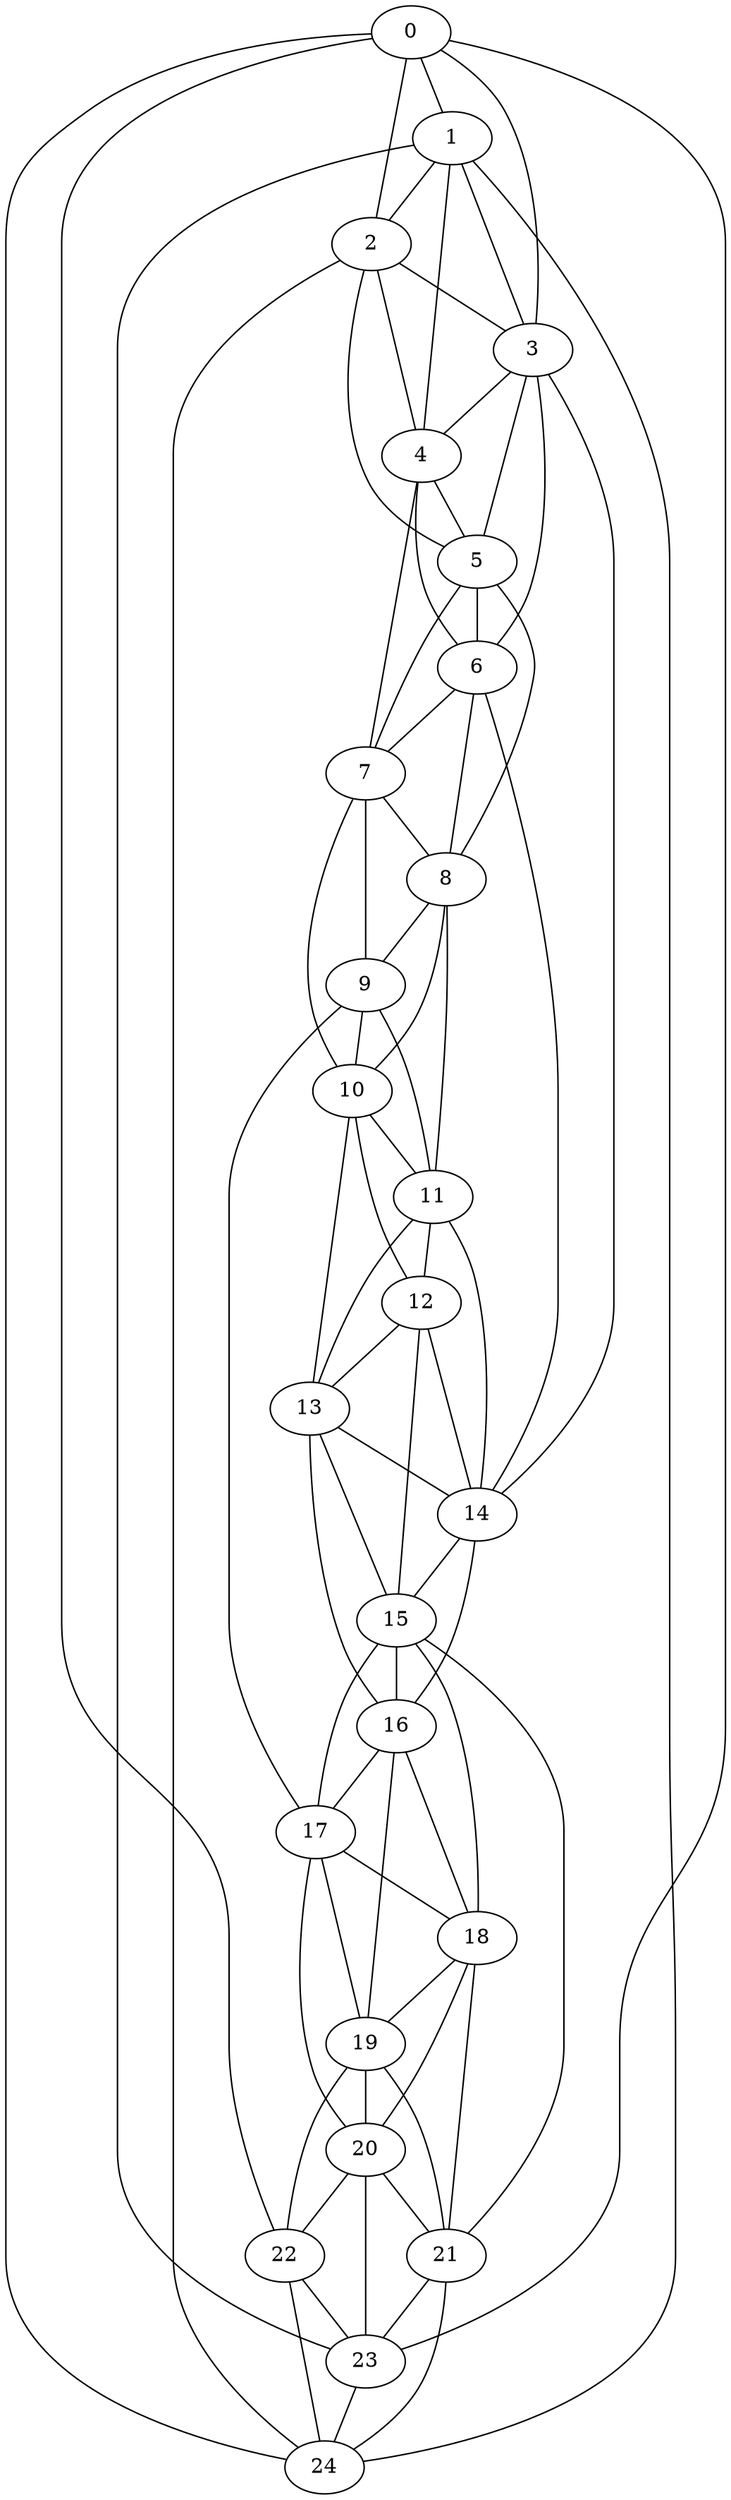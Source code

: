 strict graph "watts_strogatz_graph(25,6,0.1)" {
0;
1;
2;
3;
4;
5;
6;
7;
8;
9;
10;
11;
12;
13;
14;
15;
16;
17;
18;
19;
20;
21;
22;
23;
24;
0 -- 1  [is_available=True, prob="1.0"];
0 -- 2  [is_available=True, prob="0.0827772687191"];
0 -- 3  [is_available=True, prob="1.0"];
0 -- 22  [is_available=True, prob="0.729379797924"];
0 -- 23  [is_available=True, prob="0.625751326106"];
0 -- 24  [is_available=True, prob="0.672313766801"];
1 -- 2  [is_available=True, prob="0.622318115692"];
1 -- 3  [is_available=True, prob="1.0"];
1 -- 4  [is_available=True, prob="1.0"];
1 -- 23  [is_available=True, prob="0.530216182162"];
1 -- 24  [is_available=True, prob="0.263020729072"];
2 -- 3  [is_available=True, prob="0.553145680731"];
2 -- 4  [is_available=True, prob="0.959777308618"];
2 -- 5  [is_available=True, prob="1.0"];
2 -- 24  [is_available=True, prob="1.0"];
3 -- 4  [is_available=True, prob="0.995128908939"];
3 -- 5  [is_available=True, prob="0.814884227097"];
3 -- 6  [is_available=True, prob="0.789664762954"];
3 -- 14  [is_available=True, prob="0.924478770957"];
4 -- 5  [is_available=True, prob="0.962184942248"];
4 -- 6  [is_available=True, prob="0.609317864289"];
4 -- 7  [is_available=True, prob="0.106673787578"];
5 -- 6  [is_available=True, prob="0.322127695881"];
5 -- 7  [is_available=True, prob="0.698476799104"];
5 -- 8  [is_available=True, prob="0.251047831485"];
6 -- 7  [is_available=True, prob="0.394905658031"];
6 -- 8  [is_available=True, prob="1.0"];
6 -- 14  [is_available=True, prob="0.353234740806"];
7 -- 8  [is_available=True, prob="1.0"];
7 -- 9  [is_available=True, prob="0.95063430955"];
7 -- 10  [is_available=True, prob="0.63831433306"];
8 -- 9  [is_available=True, prob="0.204071823709"];
8 -- 10  [is_available=True, prob="1.0"];
8 -- 11  [is_available=True, prob="0.450552834731"];
9 -- 10  [is_available=True, prob="0.0539411961515"];
9 -- 11  [is_available=True, prob="0.23724281665"];
9 -- 17  [is_available=True, prob="0.748535983095"];
10 -- 11  [is_available=True, prob="0.892947752503"];
10 -- 12  [is_available=True, prob="0.195934340355"];
10 -- 13  [is_available=True, prob="0.986029751109"];
11 -- 12  [is_available=True, prob="0.453424538073"];
11 -- 13  [is_available=True, prob="0.840636155738"];
11 -- 14  [is_available=True, prob="0.0177971099974"];
12 -- 13  [is_available=True, prob="1.0"];
12 -- 14  [is_available=True, prob="1.0"];
12 -- 15  [is_available=True, prob="0.97260461364"];
13 -- 14  [is_available=True, prob="1.0"];
13 -- 15  [is_available=True, prob="0.252153207404"];
13 -- 16  [is_available=True, prob="1.0"];
14 -- 15  [is_available=True, prob="0.229562521048"];
14 -- 16  [is_available=True, prob="0.851818260475"];
15 -- 16  [is_available=True, prob="0.78068732829"];
15 -- 17  [is_available=True, prob="0.298946380437"];
15 -- 18  [is_available=True, prob="0.290997368673"];
15 -- 21  [is_available=True, prob="0.746265114954"];
16 -- 17  [is_available=True, prob="0.19140448714"];
16 -- 18  [is_available=True, prob="0.73136040776"];
16 -- 19  [is_available=True, prob="1.0"];
17 -- 18  [is_available=True, prob="0.529746963927"];
17 -- 19  [is_available=True, prob="0.723056716346"];
17 -- 20  [is_available=True, prob="0.406335351742"];
18 -- 19  [is_available=True, prob="0.650537938693"];
18 -- 20  [is_available=True, prob="0.683922206784"];
18 -- 21  [is_available=True, prob="0.162491177015"];
19 -- 20  [is_available=True, prob="0.409671782977"];
19 -- 21  [is_available=True, prob="0.80847188526"];
19 -- 22  [is_available=True, prob="0.454771161699"];
20 -- 21  [is_available=True, prob="0.0262859430305"];
20 -- 22  [is_available=True, prob="1.0"];
20 -- 23  [is_available=True, prob="1.0"];
21 -- 23  [is_available=True, prob="1.0"];
21 -- 24  [is_available=True, prob="0.270299352006"];
22 -- 23  [is_available=True, prob="0.87328621255"];
22 -- 24  [is_available=True, prob="0.270487400798"];
23 -- 24  [is_available=True, prob="0.125671636034"];
}
